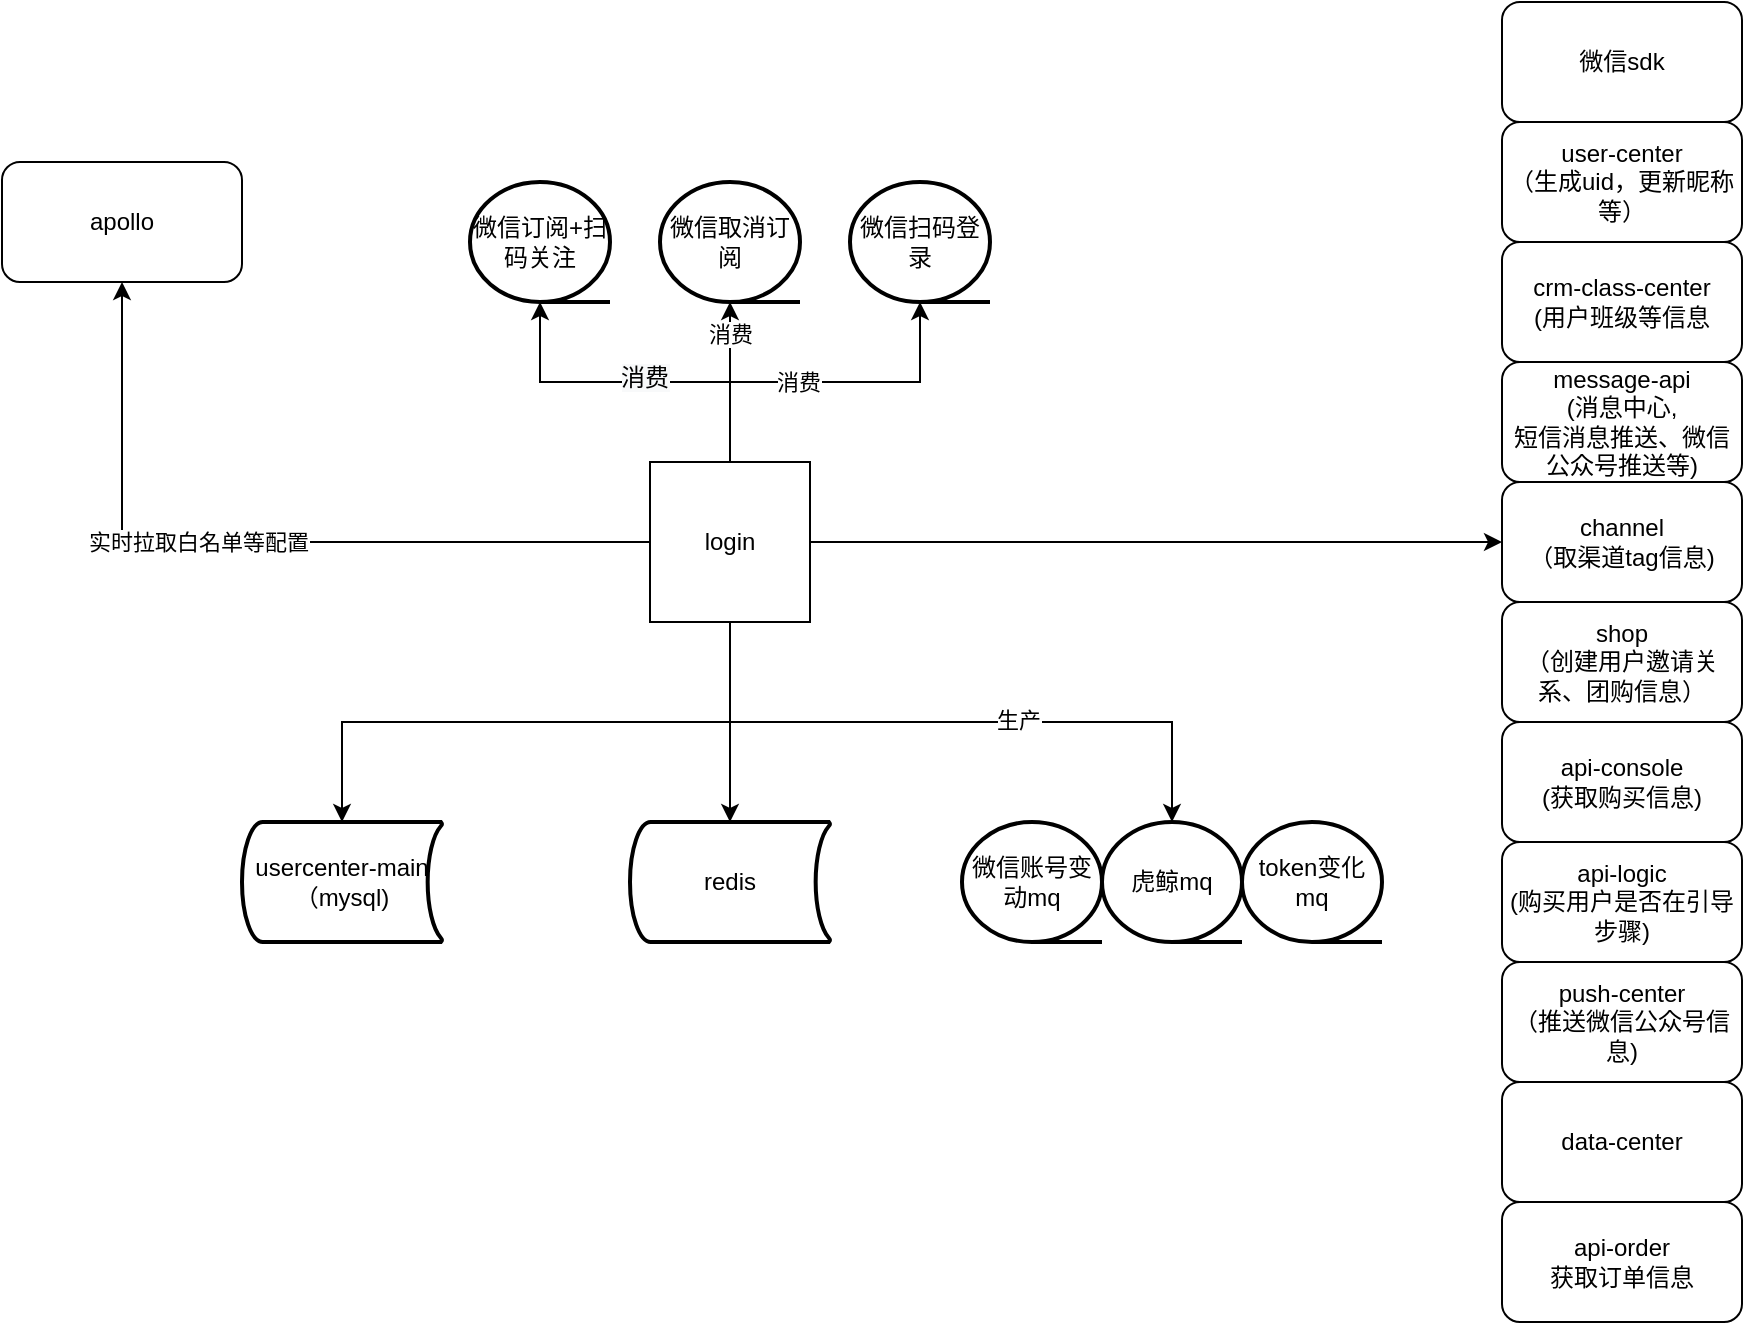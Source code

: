 <mxfile version="15.5.1" type="github">
  <diagram id="MqLFOB0qUGa3AoY5VixN" name="第 1 页">
    <mxGraphModel dx="1026" dy="1658" grid="1" gridSize="10" guides="1" tooltips="1" connect="1" arrows="1" fold="1" page="1" pageScale="1" pageWidth="827" pageHeight="1169" math="0" shadow="0">
      <root>
        <mxCell id="0" />
        <mxCell id="1" parent="0" />
        <mxCell id="_2JUVef5gmnUwdvLhLRF-8" style="edgeStyle=orthogonalEdgeStyle;rounded=0;orthogonalLoop=1;jettySize=auto;html=1;exitX=0.5;exitY=0;exitDx=0;exitDy=0;entryX=0.5;entryY=1;entryDx=0;entryDy=0;entryPerimeter=0;" edge="1" parent="1" source="_2JUVef5gmnUwdvLhLRF-1" target="_2JUVef5gmnUwdvLhLRF-30">
          <mxGeometry relative="1" as="geometry">
            <mxPoint x="510" y="140" as="targetPoint" />
          </mxGeometry>
        </mxCell>
        <mxCell id="_2JUVef5gmnUwdvLhLRF-9" value="&lt;span style=&quot;font-size: 12px ; background-color: rgb(248 , 249 , 250)&quot;&gt;消费&lt;/span&gt;" style="edgeLabel;html=1;align=center;verticalAlign=middle;resizable=0;points=[];" vertex="1" connectable="0" parent="_2JUVef5gmnUwdvLhLRF-8">
          <mxGeometry x="-0.044" y="-2" relative="1" as="geometry">
            <mxPoint as="offset" />
          </mxGeometry>
        </mxCell>
        <mxCell id="_2JUVef5gmnUwdvLhLRF-14" style="edgeStyle=orthogonalEdgeStyle;rounded=0;orthogonalLoop=1;jettySize=auto;html=1;exitX=0.5;exitY=1;exitDx=0;exitDy=0;entryX=0.5;entryY=0;entryDx=0;entryDy=0;entryPerimeter=0;" edge="1" parent="1" source="_2JUVef5gmnUwdvLhLRF-1" target="_2JUVef5gmnUwdvLhLRF-12">
          <mxGeometry relative="1" as="geometry" />
        </mxCell>
        <mxCell id="_2JUVef5gmnUwdvLhLRF-15" style="edgeStyle=orthogonalEdgeStyle;rounded=0;orthogonalLoop=1;jettySize=auto;html=1;exitX=0.5;exitY=1;exitDx=0;exitDy=0;" edge="1" parent="1" source="_2JUVef5gmnUwdvLhLRF-1" target="_2JUVef5gmnUwdvLhLRF-13">
          <mxGeometry relative="1" as="geometry" />
        </mxCell>
        <mxCell id="_2JUVef5gmnUwdvLhLRF-33" style="edgeStyle=orthogonalEdgeStyle;rounded=0;orthogonalLoop=1;jettySize=auto;html=1;exitX=0.5;exitY=0;exitDx=0;exitDy=0;entryX=0.5;entryY=1;entryDx=0;entryDy=0;entryPerimeter=0;" edge="1" parent="1" source="_2JUVef5gmnUwdvLhLRF-1" target="_2JUVef5gmnUwdvLhLRF-29">
          <mxGeometry relative="1" as="geometry" />
        </mxCell>
        <mxCell id="_2JUVef5gmnUwdvLhLRF-36" value="消费" style="edgeLabel;html=1;align=center;verticalAlign=middle;resizable=0;points=[];" vertex="1" connectable="0" parent="_2JUVef5gmnUwdvLhLRF-33">
          <mxGeometry x="0.6" relative="1" as="geometry">
            <mxPoint as="offset" />
          </mxGeometry>
        </mxCell>
        <mxCell id="_2JUVef5gmnUwdvLhLRF-34" style="edgeStyle=orthogonalEdgeStyle;rounded=0;orthogonalLoop=1;jettySize=auto;html=1;exitX=0.5;exitY=0;exitDx=0;exitDy=0;entryX=0.5;entryY=1;entryDx=0;entryDy=0;entryPerimeter=0;" edge="1" parent="1" source="_2JUVef5gmnUwdvLhLRF-1" target="_2JUVef5gmnUwdvLhLRF-32">
          <mxGeometry relative="1" as="geometry" />
        </mxCell>
        <mxCell id="_2JUVef5gmnUwdvLhLRF-35" value="消费" style="edgeLabel;html=1;align=center;verticalAlign=middle;resizable=0;points=[];" vertex="1" connectable="0" parent="_2JUVef5gmnUwdvLhLRF-34">
          <mxGeometry x="-0.154" relative="1" as="geometry">
            <mxPoint as="offset" />
          </mxGeometry>
        </mxCell>
        <mxCell id="_2JUVef5gmnUwdvLhLRF-39" style="edgeStyle=orthogonalEdgeStyle;rounded=0;orthogonalLoop=1;jettySize=auto;html=1;exitX=0.5;exitY=1;exitDx=0;exitDy=0;" edge="1" parent="1" source="_2JUVef5gmnUwdvLhLRF-1" target="_2JUVef5gmnUwdvLhLRF-16">
          <mxGeometry relative="1" as="geometry" />
        </mxCell>
        <mxCell id="_2JUVef5gmnUwdvLhLRF-40" value="生产" style="edgeLabel;html=1;align=center;verticalAlign=middle;resizable=0;points=[];" vertex="1" connectable="0" parent="_2JUVef5gmnUwdvLhLRF-39">
          <mxGeometry x="0.21" y="1" relative="1" as="geometry">
            <mxPoint as="offset" />
          </mxGeometry>
        </mxCell>
        <mxCell id="_2JUVef5gmnUwdvLhLRF-42" style="edgeStyle=orthogonalEdgeStyle;rounded=0;orthogonalLoop=1;jettySize=auto;html=1;exitX=1;exitY=0.5;exitDx=0;exitDy=0;" edge="1" parent="1" source="_2JUVef5gmnUwdvLhLRF-1" target="_2JUVef5gmnUwdvLhLRF-23">
          <mxGeometry relative="1" as="geometry" />
        </mxCell>
        <mxCell id="_2JUVef5gmnUwdvLhLRF-1" value="login" style="whiteSpace=wrap;html=1;aspect=fixed;" vertex="1" parent="1">
          <mxGeometry x="374" y="210" width="80" height="80" as="geometry" />
        </mxCell>
        <mxCell id="_2JUVef5gmnUwdvLhLRF-3" style="edgeStyle=orthogonalEdgeStyle;rounded=0;orthogonalLoop=1;jettySize=auto;html=1;exitX=0;exitY=0.5;exitDx=0;exitDy=0;entryX=0.5;entryY=1;entryDx=0;entryDy=0;" edge="1" parent="1" source="_2JUVef5gmnUwdvLhLRF-1" target="_2JUVef5gmnUwdvLhLRF-2">
          <mxGeometry relative="1" as="geometry">
            <mxPoint x="330" y="160" as="targetPoint" />
          </mxGeometry>
        </mxCell>
        <mxCell id="_2JUVef5gmnUwdvLhLRF-4" value="实时拉取白名单等配置" style="edgeLabel;html=1;align=center;verticalAlign=middle;resizable=0;points=[];" vertex="1" connectable="0" parent="_2JUVef5gmnUwdvLhLRF-3">
          <mxGeometry x="0.15" relative="1" as="geometry">
            <mxPoint as="offset" />
          </mxGeometry>
        </mxCell>
        <mxCell id="_2JUVef5gmnUwdvLhLRF-2" value="apollo" style="rounded=1;whiteSpace=wrap;html=1;" vertex="1" parent="1">
          <mxGeometry x="50" y="60" width="120" height="60" as="geometry" />
        </mxCell>
        <mxCell id="_2JUVef5gmnUwdvLhLRF-12" value="usercenter-main&lt;br&gt;（mysql)" style="strokeWidth=2;html=1;shape=mxgraph.flowchart.stored_data;whiteSpace=wrap;" vertex="1" parent="1">
          <mxGeometry x="170" y="390" width="100" height="60" as="geometry" />
        </mxCell>
        <mxCell id="_2JUVef5gmnUwdvLhLRF-13" value="redis" style="strokeWidth=2;html=1;shape=mxgraph.flowchart.stored_data;whiteSpace=wrap;" vertex="1" parent="1">
          <mxGeometry x="364" y="390" width="100" height="60" as="geometry" />
        </mxCell>
        <mxCell id="_2JUVef5gmnUwdvLhLRF-16" value="虎鲸mq" style="strokeWidth=2;html=1;shape=mxgraph.flowchart.sequential_data;whiteSpace=wrap;" vertex="1" parent="1">
          <mxGeometry x="600" y="390" width="70" height="60" as="geometry" />
        </mxCell>
        <mxCell id="_2JUVef5gmnUwdvLhLRF-18" value="shop&lt;br&gt;（创建用户邀请关系、团购信息）" style="rounded=1;whiteSpace=wrap;html=1;" vertex="1" parent="1">
          <mxGeometry x="800" y="280" width="120" height="60" as="geometry" />
        </mxCell>
        <mxCell id="_2JUVef5gmnUwdvLhLRF-19" value="user-center&lt;br&gt;（生成uid，更新昵称等）" style="rounded=1;whiteSpace=wrap;html=1;" vertex="1" parent="1">
          <mxGeometry x="800" y="40" width="120" height="60" as="geometry" />
        </mxCell>
        <mxCell id="_2JUVef5gmnUwdvLhLRF-21" value="api-logic&lt;br&gt;(购买用户是否在引导步骤)" style="rounded=1;whiteSpace=wrap;html=1;" vertex="1" parent="1">
          <mxGeometry x="800" y="400" width="120" height="60" as="geometry" />
        </mxCell>
        <mxCell id="_2JUVef5gmnUwdvLhLRF-22" value="api-console&lt;br&gt;(获取购买信息)" style="rounded=1;whiteSpace=wrap;html=1;" vertex="1" parent="1">
          <mxGeometry x="800" y="340" width="120" height="60" as="geometry" />
        </mxCell>
        <mxCell id="_2JUVef5gmnUwdvLhLRF-23" value="channel&lt;br&gt;（取渠道tag信息)" style="rounded=1;whiteSpace=wrap;html=1;" vertex="1" parent="1">
          <mxGeometry x="800" y="220" width="120" height="60" as="geometry" />
        </mxCell>
        <mxCell id="_2JUVef5gmnUwdvLhLRF-24" value="push-center&lt;br&gt;（推送微信公众号信息)" style="rounded=1;whiteSpace=wrap;html=1;" vertex="1" parent="1">
          <mxGeometry x="800" y="460" width="120" height="60" as="geometry" />
        </mxCell>
        <mxCell id="_2JUVef5gmnUwdvLhLRF-25" value="api-order&lt;br&gt;获取订单信息" style="rounded=1;whiteSpace=wrap;html=1;" vertex="1" parent="1">
          <mxGeometry x="800" y="580" width="120" height="60" as="geometry" />
        </mxCell>
        <mxCell id="_2JUVef5gmnUwdvLhLRF-26" value="crm-class-center&lt;br&gt;(用户班级等信息" style="rounded=1;whiteSpace=wrap;html=1;" vertex="1" parent="1">
          <mxGeometry x="800" y="100" width="120" height="60" as="geometry" />
        </mxCell>
        <mxCell id="_2JUVef5gmnUwdvLhLRF-27" value="message-api&lt;br&gt;(消息中心,&lt;br&gt;短信消息推送、微信公众号推送等)" style="rounded=1;whiteSpace=wrap;html=1;" vertex="1" parent="1">
          <mxGeometry x="800" y="160" width="120" height="60" as="geometry" />
        </mxCell>
        <mxCell id="_2JUVef5gmnUwdvLhLRF-28" value="微信sdk" style="rounded=1;whiteSpace=wrap;html=1;" vertex="1" parent="1">
          <mxGeometry x="800" y="-20" width="120" height="60" as="geometry" />
        </mxCell>
        <mxCell id="_2JUVef5gmnUwdvLhLRF-29" value="微信取消订阅" style="strokeWidth=2;html=1;shape=mxgraph.flowchart.sequential_data;whiteSpace=wrap;" vertex="1" parent="1">
          <mxGeometry x="379" y="70" width="70" height="60" as="geometry" />
        </mxCell>
        <mxCell id="_2JUVef5gmnUwdvLhLRF-30" value="&lt;span&gt;微信订阅+扫码关注&lt;/span&gt;" style="strokeWidth=2;html=1;shape=mxgraph.flowchart.sequential_data;whiteSpace=wrap;" vertex="1" parent="1">
          <mxGeometry x="284" y="70" width="70" height="60" as="geometry" />
        </mxCell>
        <mxCell id="_2JUVef5gmnUwdvLhLRF-31" value="微信账号变动mq" style="strokeWidth=2;html=1;shape=mxgraph.flowchart.sequential_data;whiteSpace=wrap;" vertex="1" parent="1">
          <mxGeometry x="530" y="390" width="70" height="60" as="geometry" />
        </mxCell>
        <mxCell id="_2JUVef5gmnUwdvLhLRF-32" value="微信扫码登录" style="strokeWidth=2;html=1;shape=mxgraph.flowchart.sequential_data;whiteSpace=wrap;" vertex="1" parent="1">
          <mxGeometry x="474" y="70" width="70" height="60" as="geometry" />
        </mxCell>
        <mxCell id="_2JUVef5gmnUwdvLhLRF-37" value="data-center" style="rounded=1;whiteSpace=wrap;html=1;" vertex="1" parent="1">
          <mxGeometry x="800" y="520" width="120" height="60" as="geometry" />
        </mxCell>
        <mxCell id="_2JUVef5gmnUwdvLhLRF-38" value="token变化mq" style="strokeWidth=2;html=1;shape=mxgraph.flowchart.sequential_data;whiteSpace=wrap;" vertex="1" parent="1">
          <mxGeometry x="670" y="390" width="70" height="60" as="geometry" />
        </mxCell>
      </root>
    </mxGraphModel>
  </diagram>
</mxfile>

